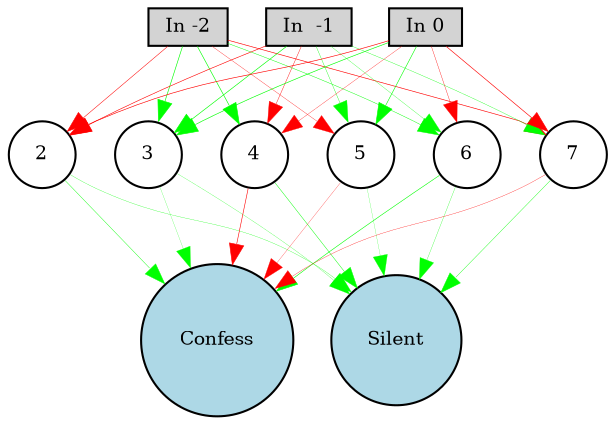 digraph {
	node [fontsize=9 height=0.2 shape=circle width=0.2]
	"In -2" [fillcolor=lightgray shape=box style=filled]
	"In  -1" [fillcolor=lightgray shape=box style=filled]
	"In 0" [fillcolor=lightgray shape=box style=filled]
	Confess [fillcolor=lightblue style=filled]
	Silent [fillcolor=lightblue style=filled]
	2 [fillcolor=white style=filled]
	3 [fillcolor=white style=filled]
	4 [fillcolor=white style=filled]
	5 [fillcolor=white style=filled]
	6 [fillcolor=white style=filled]
	7 [fillcolor=white style=filled]
	"In -2" -> 2 [color=red penwidth=0.2477953166555276 style=solid]
	"In -2" -> 3 [color=green penwidth=0.30000000000000004 style=solid]
	"In -2" -> 4 [color=green penwidth=0.30000000000000004 style=solid]
	"In -2" -> 5 [color=red penwidth=0.15681766472640107 style=solid]
	"In -2" -> 6 [color=green penwidth=0.21377074299036525 style=solid]
	"In -2" -> 7 [color=red penwidth=0.2981019878158826 style=solid]
	"In  -1" -> 2 [color=red penwidth=0.2849770268793361 style=solid]
	"In  -1" -> 3 [color=green penwidth=0.30000000000000004 style=solid]
	"In  -1" -> 4 [color=red penwidth=0.19678695029534898 style=solid]
	"In  -1" -> 5 [color=green penwidth=0.17464792857093547 style=solid]
	"In  -1" -> 6 [color=green penwidth=0.13886455114426893 style=solid]
	"In  -1" -> 7 [color=green penwidth=0.16621522212973858 style=solid]
	"In 0" -> 2 [color=red penwidth=0.30000000000000004 style=solid]
	"In 0" -> 3 [color=green penwidth=0.30000000000000004 style=solid]
	"In 0" -> 4 [color=red penwidth=0.14849334704497452 style=solid]
	"In 0" -> 5 [color=green penwidth=0.2778516765693547 style=solid]
	"In 0" -> 6 [color=red penwidth=0.1730221683380336 style=solid]
	"In 0" -> 7 [color=red penwidth=0.30000000000000004 style=solid]
	2 -> Confess [color=green penwidth=0.19952158058465075 style=solid]
	2 -> Silent [color=green penwidth=0.13578308537378536 style=solid]
	3 -> Confess [color=green penwidth=0.10209468901716282 style=solid]
	3 -> Silent [color=green penwidth=0.11886047627006832 style=solid]
	4 -> Confess [color=red penwidth=0.2783840994733265 style=solid]
	4 -> Silent [color=green penwidth=0.22084247948751212 style=solid]
	5 -> Confess [color=red penwidth=0.12183100046861402 style=solid]
	5 -> Silent [color=green penwidth=0.10030495956267532 style=solid]
	6 -> Confess [color=green penwidth=0.2738943238767765 style=solid]
	6 -> Silent [color=green penwidth=0.13788632669551779 style=solid]
	7 -> Confess [color=red penwidth=0.1501564960588168 style=solid]
	7 -> Silent [color=green penwidth=0.18525929331320373 style=solid]
}
